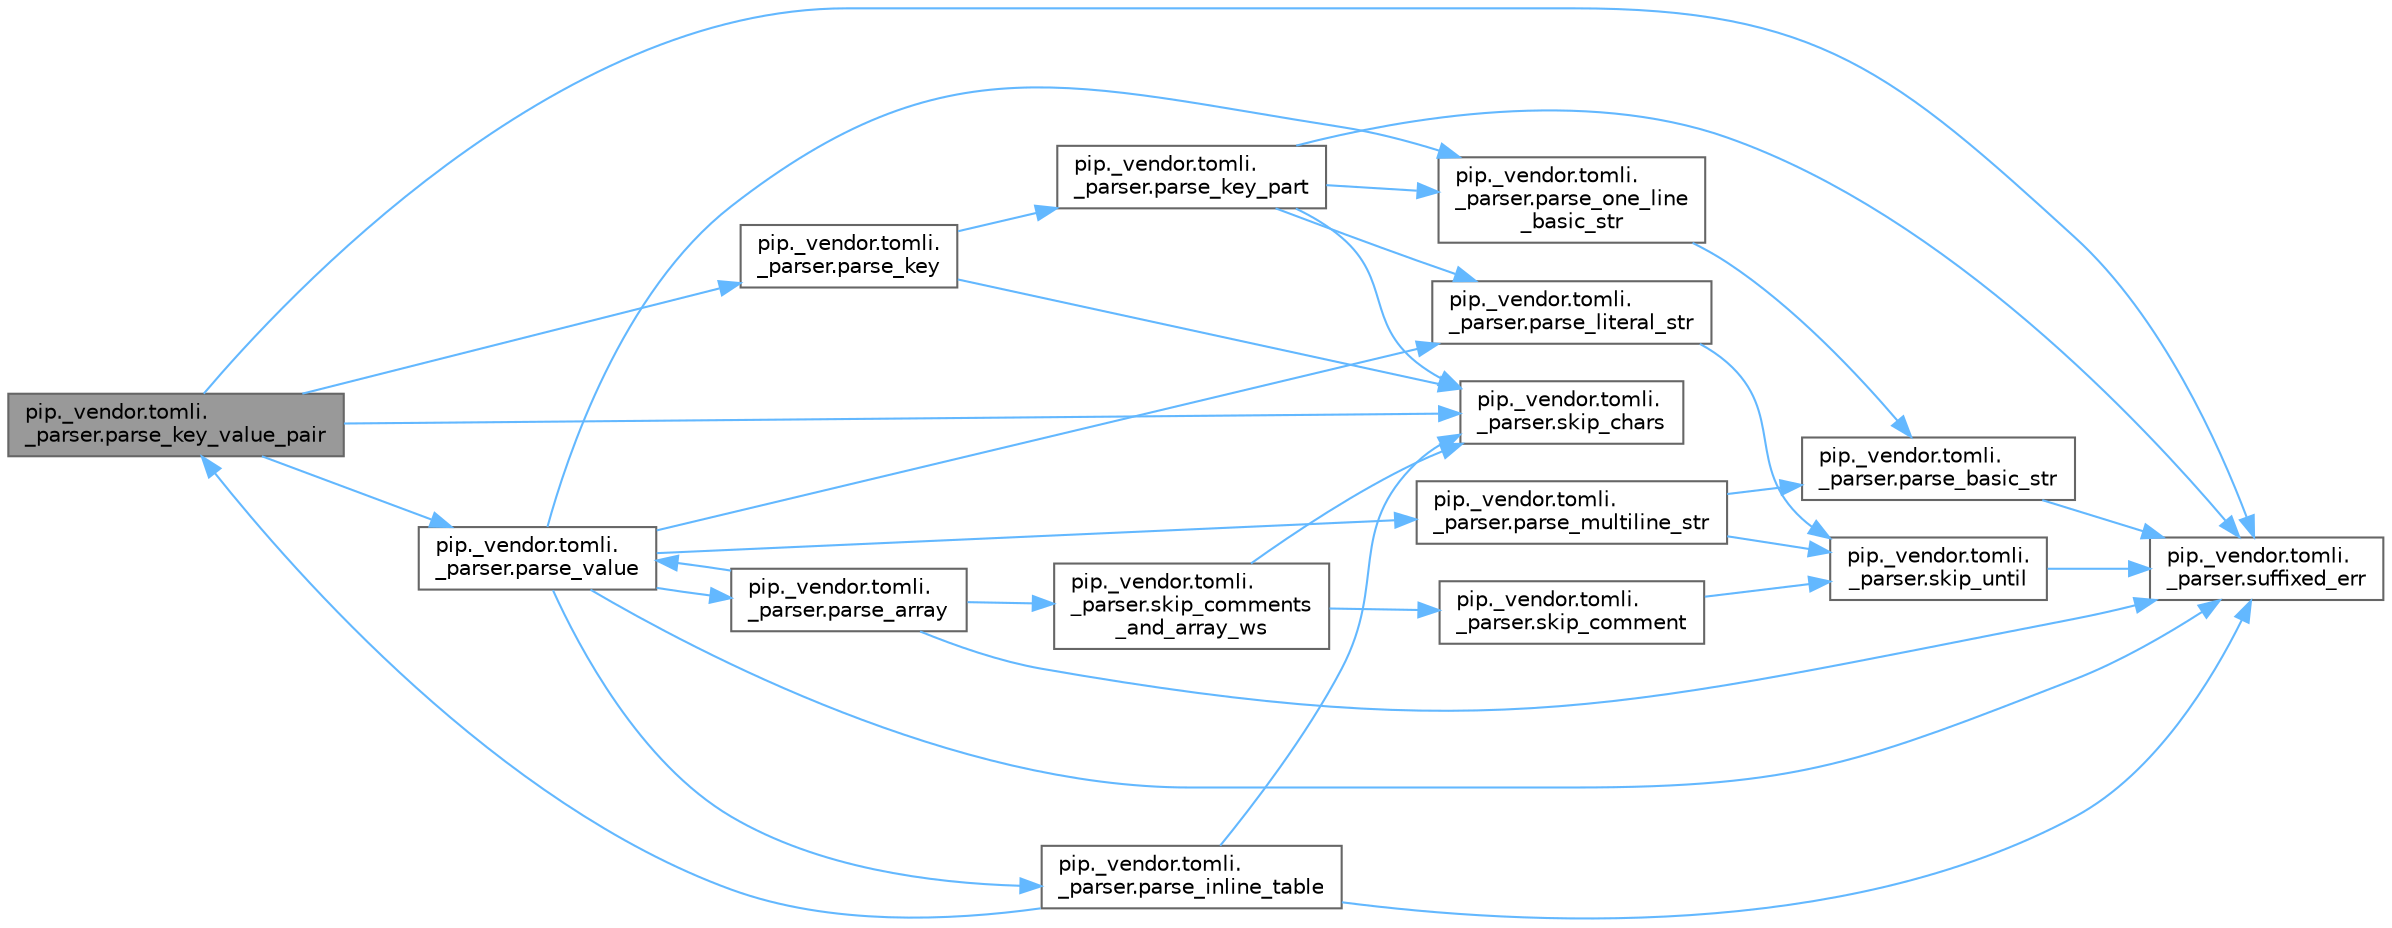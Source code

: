 digraph "pip._vendor.tomli._parser.parse_key_value_pair"
{
 // LATEX_PDF_SIZE
  bgcolor="transparent";
  edge [fontname=Helvetica,fontsize=10,labelfontname=Helvetica,labelfontsize=10];
  node [fontname=Helvetica,fontsize=10,shape=box,height=0.2,width=0.4];
  rankdir="LR";
  Node1 [id="Node000001",label="pip._vendor.tomli.\l_parser.parse_key_value_pair",height=0.2,width=0.4,color="gray40", fillcolor="grey60", style="filled", fontcolor="black",tooltip=" "];
  Node1 -> Node2 [id="edge1_Node000001_Node000002",color="steelblue1",style="solid",tooltip=" "];
  Node2 [id="Node000002",label="pip._vendor.tomli.\l_parser.parse_key",height=0.2,width=0.4,color="grey40", fillcolor="white", style="filled",URL="$namespacepip_1_1__vendor_1_1tomli_1_1__parser.html#a43adf4714ca5d74eff865e05ae94dc4a",tooltip=" "];
  Node2 -> Node3 [id="edge2_Node000002_Node000003",color="steelblue1",style="solid",tooltip=" "];
  Node3 [id="Node000003",label="pip._vendor.tomli.\l_parser.parse_key_part",height=0.2,width=0.4,color="grey40", fillcolor="white", style="filled",URL="$namespacepip_1_1__vendor_1_1tomli_1_1__parser.html#a49402b1a48e24f7293190567bb12c09e",tooltip=" "];
  Node3 -> Node4 [id="edge3_Node000003_Node000004",color="steelblue1",style="solid",tooltip=" "];
  Node4 [id="Node000004",label="pip._vendor.tomli.\l_parser.parse_literal_str",height=0.2,width=0.4,color="grey40", fillcolor="white", style="filled",URL="$namespacepip_1_1__vendor_1_1tomli_1_1__parser.html#a82942cd22120b301d360e2b63840e122",tooltip=" "];
  Node4 -> Node5 [id="edge4_Node000004_Node000005",color="steelblue1",style="solid",tooltip=" "];
  Node5 [id="Node000005",label="pip._vendor.tomli.\l_parser.skip_until",height=0.2,width=0.4,color="grey40", fillcolor="white", style="filled",URL="$namespacepip_1_1__vendor_1_1tomli_1_1__parser.html#a7dbac0a5838224c1a00bccf200311e1a",tooltip=" "];
  Node5 -> Node6 [id="edge5_Node000005_Node000006",color="steelblue1",style="solid",tooltip=" "];
  Node6 [id="Node000006",label="pip._vendor.tomli.\l_parser.suffixed_err",height=0.2,width=0.4,color="grey40", fillcolor="white", style="filled",URL="$namespacepip_1_1__vendor_1_1tomli_1_1__parser.html#a32d13d95566624c7f71f8c045badc438",tooltip=" "];
  Node3 -> Node7 [id="edge6_Node000003_Node000007",color="steelblue1",style="solid",tooltip=" "];
  Node7 [id="Node000007",label="pip._vendor.tomli.\l_parser.parse_one_line\l_basic_str",height=0.2,width=0.4,color="grey40", fillcolor="white", style="filled",URL="$namespacepip_1_1__vendor_1_1tomli_1_1__parser.html#a470e6cd779ed4db7d1da7dd39bc856c8",tooltip=" "];
  Node7 -> Node8 [id="edge7_Node000007_Node000008",color="steelblue1",style="solid",tooltip=" "];
  Node8 [id="Node000008",label="pip._vendor.tomli.\l_parser.parse_basic_str",height=0.2,width=0.4,color="grey40", fillcolor="white", style="filled",URL="$namespacepip_1_1__vendor_1_1tomli_1_1__parser.html#ac5a3f5a9c5ce926546ebeeb3e0865c5a",tooltip=" "];
  Node8 -> Node6 [id="edge8_Node000008_Node000006",color="steelblue1",style="solid",tooltip=" "];
  Node3 -> Node9 [id="edge9_Node000003_Node000009",color="steelblue1",style="solid",tooltip=" "];
  Node9 [id="Node000009",label="pip._vendor.tomli.\l_parser.skip_chars",height=0.2,width=0.4,color="grey40", fillcolor="white", style="filled",URL="$namespacepip_1_1__vendor_1_1tomli_1_1__parser.html#a0eabb2d8d4c8d6634e9884f90ab0bdd4",tooltip=" "];
  Node3 -> Node6 [id="edge10_Node000003_Node000006",color="steelblue1",style="solid",tooltip=" "];
  Node2 -> Node9 [id="edge11_Node000002_Node000009",color="steelblue1",style="solid",tooltip=" "];
  Node1 -> Node10 [id="edge12_Node000001_Node000010",color="steelblue1",style="solid",tooltip=" "];
  Node10 [id="Node000010",label="pip._vendor.tomli.\l_parser.parse_value",height=0.2,width=0.4,color="grey40", fillcolor="white", style="filled",URL="$namespacepip_1_1__vendor_1_1tomli_1_1__parser.html#a658e95c4a5ef6f2c2cf84fef8632c303",tooltip=" "];
  Node10 -> Node11 [id="edge13_Node000010_Node000011",color="steelblue1",style="solid",tooltip=" "];
  Node11 [id="Node000011",label="pip._vendor.tomli.\l_parser.parse_array",height=0.2,width=0.4,color="grey40", fillcolor="white", style="filled",URL="$namespacepip_1_1__vendor_1_1tomli_1_1__parser.html#adfb47d9db8cdb618d15a13628eda1656",tooltip=" "];
  Node11 -> Node10 [id="edge14_Node000011_Node000010",color="steelblue1",style="solid",tooltip=" "];
  Node11 -> Node12 [id="edge15_Node000011_Node000012",color="steelblue1",style="solid",tooltip=" "];
  Node12 [id="Node000012",label="pip._vendor.tomli.\l_parser.skip_comments\l_and_array_ws",height=0.2,width=0.4,color="grey40", fillcolor="white", style="filled",URL="$namespacepip_1_1__vendor_1_1tomli_1_1__parser.html#a0d310a4fa901dbfad7096044b826b411",tooltip=" "];
  Node12 -> Node9 [id="edge16_Node000012_Node000009",color="steelblue1",style="solid",tooltip=" "];
  Node12 -> Node13 [id="edge17_Node000012_Node000013",color="steelblue1",style="solid",tooltip=" "];
  Node13 [id="Node000013",label="pip._vendor.tomli.\l_parser.skip_comment",height=0.2,width=0.4,color="grey40", fillcolor="white", style="filled",URL="$namespacepip_1_1__vendor_1_1tomli_1_1__parser.html#ab1d3d99bedae5876b8f5cfd96fb52e9b",tooltip=" "];
  Node13 -> Node5 [id="edge18_Node000013_Node000005",color="steelblue1",style="solid",tooltip=" "];
  Node11 -> Node6 [id="edge19_Node000011_Node000006",color="steelblue1",style="solid",tooltip=" "];
  Node10 -> Node14 [id="edge20_Node000010_Node000014",color="steelblue1",style="solid",tooltip=" "];
  Node14 [id="Node000014",label="pip._vendor.tomli.\l_parser.parse_inline_table",height=0.2,width=0.4,color="grey40", fillcolor="white", style="filled",URL="$namespacepip_1_1__vendor_1_1tomli_1_1__parser.html#a96fc50eb94ee07ebfae75fdb65ac71e2",tooltip=" "];
  Node14 -> Node1 [id="edge21_Node000014_Node000001",color="steelblue1",style="solid",tooltip=" "];
  Node14 -> Node9 [id="edge22_Node000014_Node000009",color="steelblue1",style="solid",tooltip=" "];
  Node14 -> Node6 [id="edge23_Node000014_Node000006",color="steelblue1",style="solid",tooltip=" "];
  Node10 -> Node4 [id="edge24_Node000010_Node000004",color="steelblue1",style="solid",tooltip=" "];
  Node10 -> Node15 [id="edge25_Node000010_Node000015",color="steelblue1",style="solid",tooltip=" "];
  Node15 [id="Node000015",label="pip._vendor.tomli.\l_parser.parse_multiline_str",height=0.2,width=0.4,color="grey40", fillcolor="white", style="filled",URL="$namespacepip_1_1__vendor_1_1tomli_1_1__parser.html#a1dfcf838ebe3fd240a5844d203f9258e",tooltip=" "];
  Node15 -> Node8 [id="edge26_Node000015_Node000008",color="steelblue1",style="solid",tooltip=" "];
  Node15 -> Node5 [id="edge27_Node000015_Node000005",color="steelblue1",style="solid",tooltip=" "];
  Node10 -> Node7 [id="edge28_Node000010_Node000007",color="steelblue1",style="solid",tooltip=" "];
  Node10 -> Node6 [id="edge29_Node000010_Node000006",color="steelblue1",style="solid",tooltip=" "];
  Node1 -> Node9 [id="edge30_Node000001_Node000009",color="steelblue1",style="solid",tooltip=" "];
  Node1 -> Node6 [id="edge31_Node000001_Node000006",color="steelblue1",style="solid",tooltip=" "];
}
